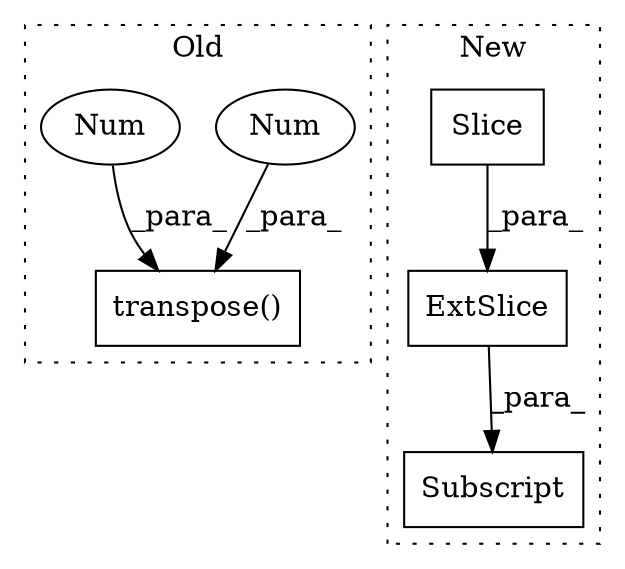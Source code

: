 digraph G {
subgraph cluster0 {
1 [label="transpose()" a="75" s="1859,1909" l="43,1" shape="box"];
3 [label="Num" a="76" s="1908" l="1" shape="ellipse"];
4 [label="Num" a="76" s="1905" l="1" shape="ellipse"];
label = "Old";
style="dotted";
}
subgraph cluster1 {
2 [label="Slice" a="80" s="2722" l="1" shape="box"];
5 [label="Subscript" a="63" s="2710,0" l="25,0" shape="box"];
6 [label="ExtSlice" a="85" s="2710" l="6" shape="box"];
label = "New";
style="dotted";
}
2 -> 6 [label="_para_"];
3 -> 1 [label="_para_"];
4 -> 1 [label="_para_"];
6 -> 5 [label="_para_"];
}